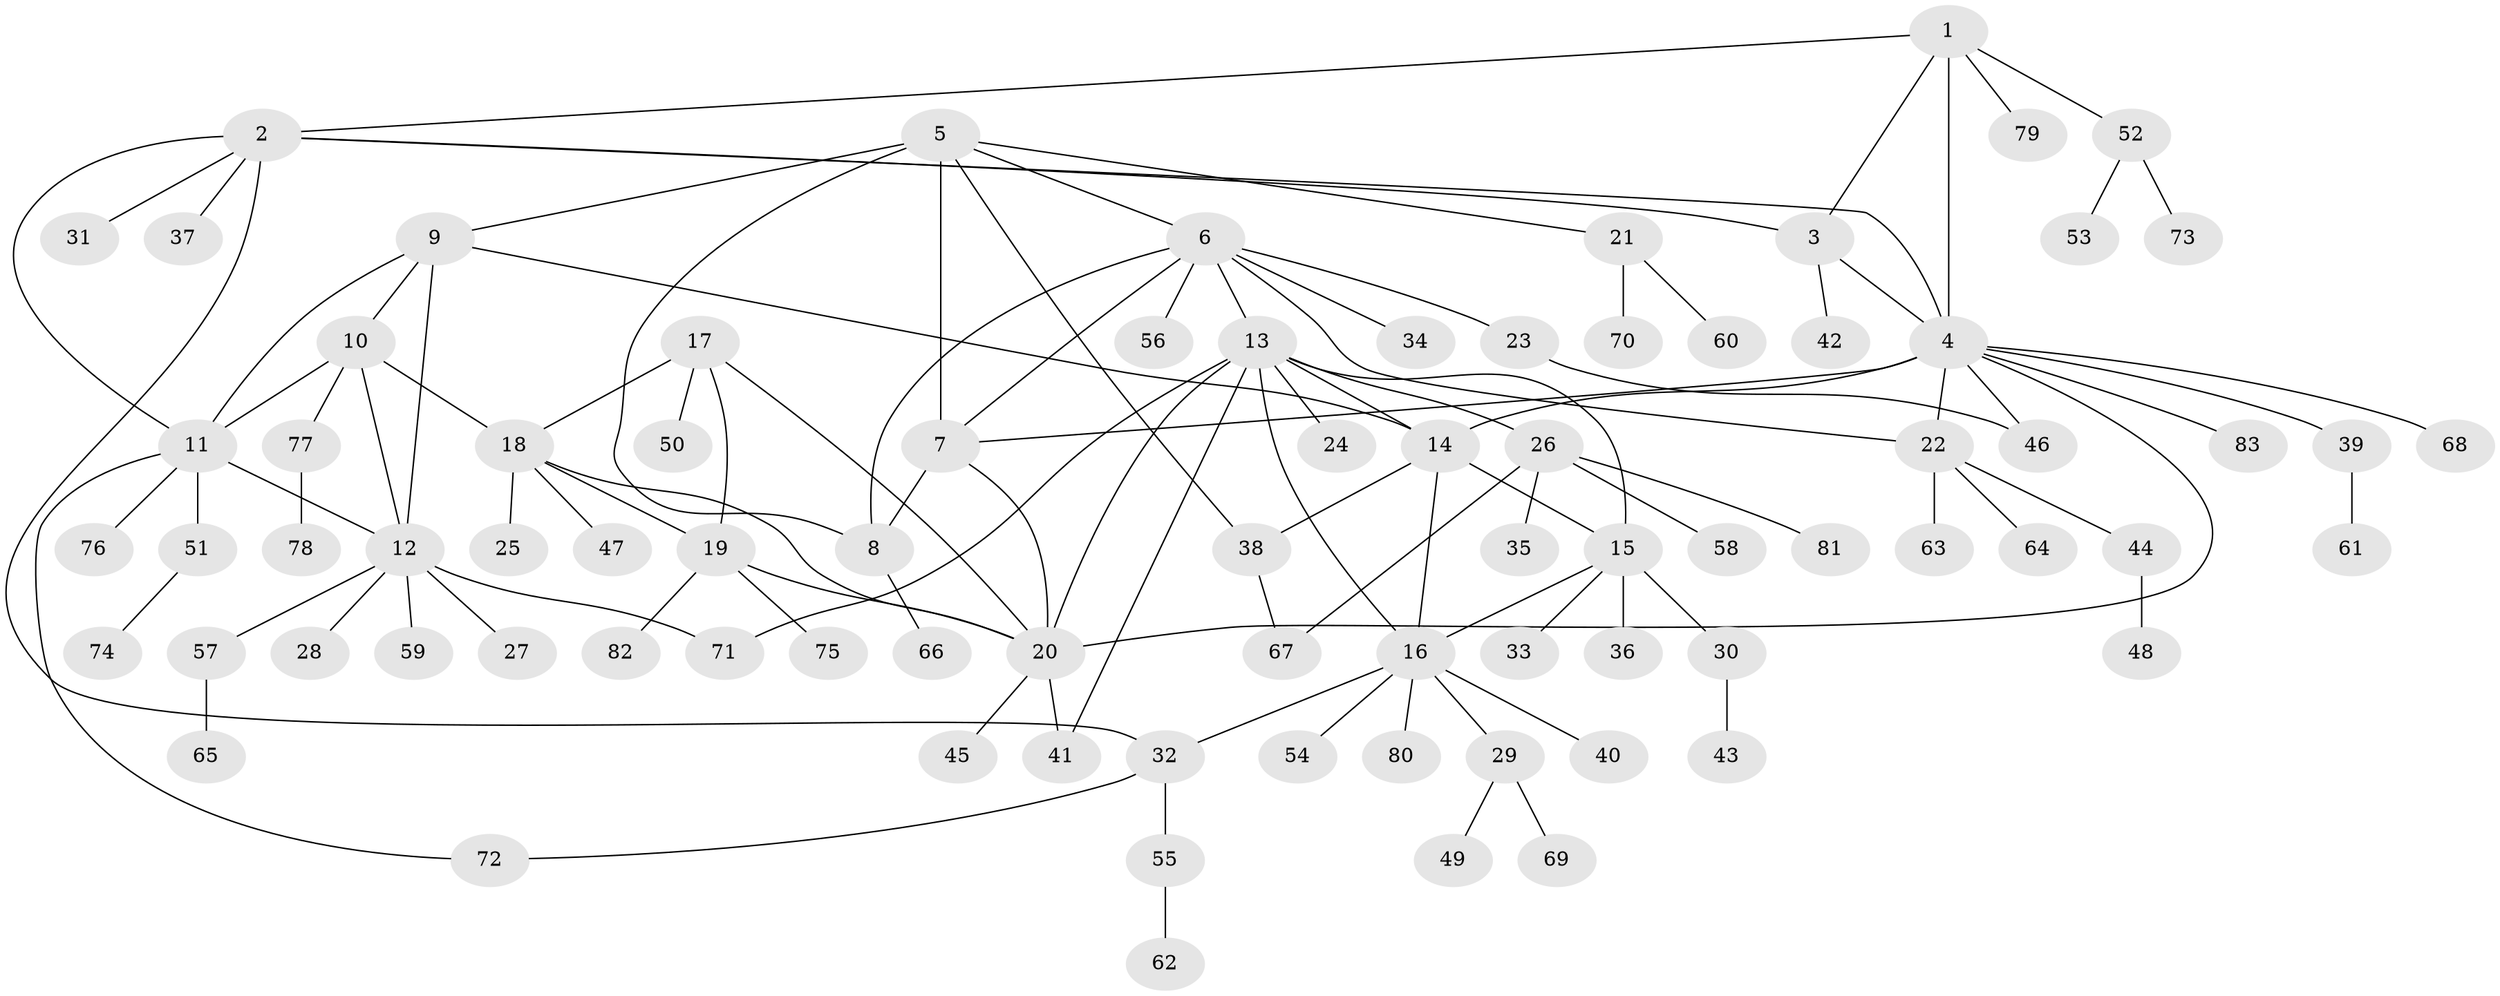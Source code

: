 // Generated by graph-tools (version 1.1) at 2025/55/03/09/25 04:55:56]
// undirected, 83 vertices, 111 edges
graph export_dot {
graph [start="1"]
  node [color=gray90,style=filled];
  1;
  2;
  3;
  4;
  5;
  6;
  7;
  8;
  9;
  10;
  11;
  12;
  13;
  14;
  15;
  16;
  17;
  18;
  19;
  20;
  21;
  22;
  23;
  24;
  25;
  26;
  27;
  28;
  29;
  30;
  31;
  32;
  33;
  34;
  35;
  36;
  37;
  38;
  39;
  40;
  41;
  42;
  43;
  44;
  45;
  46;
  47;
  48;
  49;
  50;
  51;
  52;
  53;
  54;
  55;
  56;
  57;
  58;
  59;
  60;
  61;
  62;
  63;
  64;
  65;
  66;
  67;
  68;
  69;
  70;
  71;
  72;
  73;
  74;
  75;
  76;
  77;
  78;
  79;
  80;
  81;
  82;
  83;
  1 -- 2;
  1 -- 3;
  1 -- 4;
  1 -- 52;
  1 -- 79;
  2 -- 3;
  2 -- 4;
  2 -- 11;
  2 -- 31;
  2 -- 32;
  2 -- 37;
  3 -- 4;
  3 -- 42;
  4 -- 7;
  4 -- 14;
  4 -- 20;
  4 -- 22;
  4 -- 39;
  4 -- 46;
  4 -- 68;
  4 -- 83;
  5 -- 6;
  5 -- 7;
  5 -- 8;
  5 -- 9;
  5 -- 21;
  5 -- 38;
  6 -- 7;
  6 -- 8;
  6 -- 13;
  6 -- 22;
  6 -- 23;
  6 -- 34;
  6 -- 56;
  7 -- 8;
  7 -- 20;
  8 -- 66;
  9 -- 10;
  9 -- 11;
  9 -- 12;
  9 -- 14;
  10 -- 11;
  10 -- 12;
  10 -- 18;
  10 -- 77;
  11 -- 12;
  11 -- 51;
  11 -- 72;
  11 -- 76;
  12 -- 27;
  12 -- 28;
  12 -- 57;
  12 -- 59;
  12 -- 71;
  13 -- 14;
  13 -- 15;
  13 -- 16;
  13 -- 20;
  13 -- 24;
  13 -- 26;
  13 -- 41;
  13 -- 71;
  14 -- 15;
  14 -- 16;
  14 -- 38;
  15 -- 16;
  15 -- 30;
  15 -- 33;
  15 -- 36;
  16 -- 29;
  16 -- 32;
  16 -- 40;
  16 -- 54;
  16 -- 80;
  17 -- 18;
  17 -- 19;
  17 -- 20;
  17 -- 50;
  18 -- 19;
  18 -- 20;
  18 -- 25;
  18 -- 47;
  19 -- 20;
  19 -- 75;
  19 -- 82;
  20 -- 41;
  20 -- 45;
  21 -- 60;
  21 -- 70;
  22 -- 44;
  22 -- 63;
  22 -- 64;
  23 -- 46;
  26 -- 35;
  26 -- 58;
  26 -- 67;
  26 -- 81;
  29 -- 49;
  29 -- 69;
  30 -- 43;
  32 -- 55;
  32 -- 72;
  38 -- 67;
  39 -- 61;
  44 -- 48;
  51 -- 74;
  52 -- 53;
  52 -- 73;
  55 -- 62;
  57 -- 65;
  77 -- 78;
}

